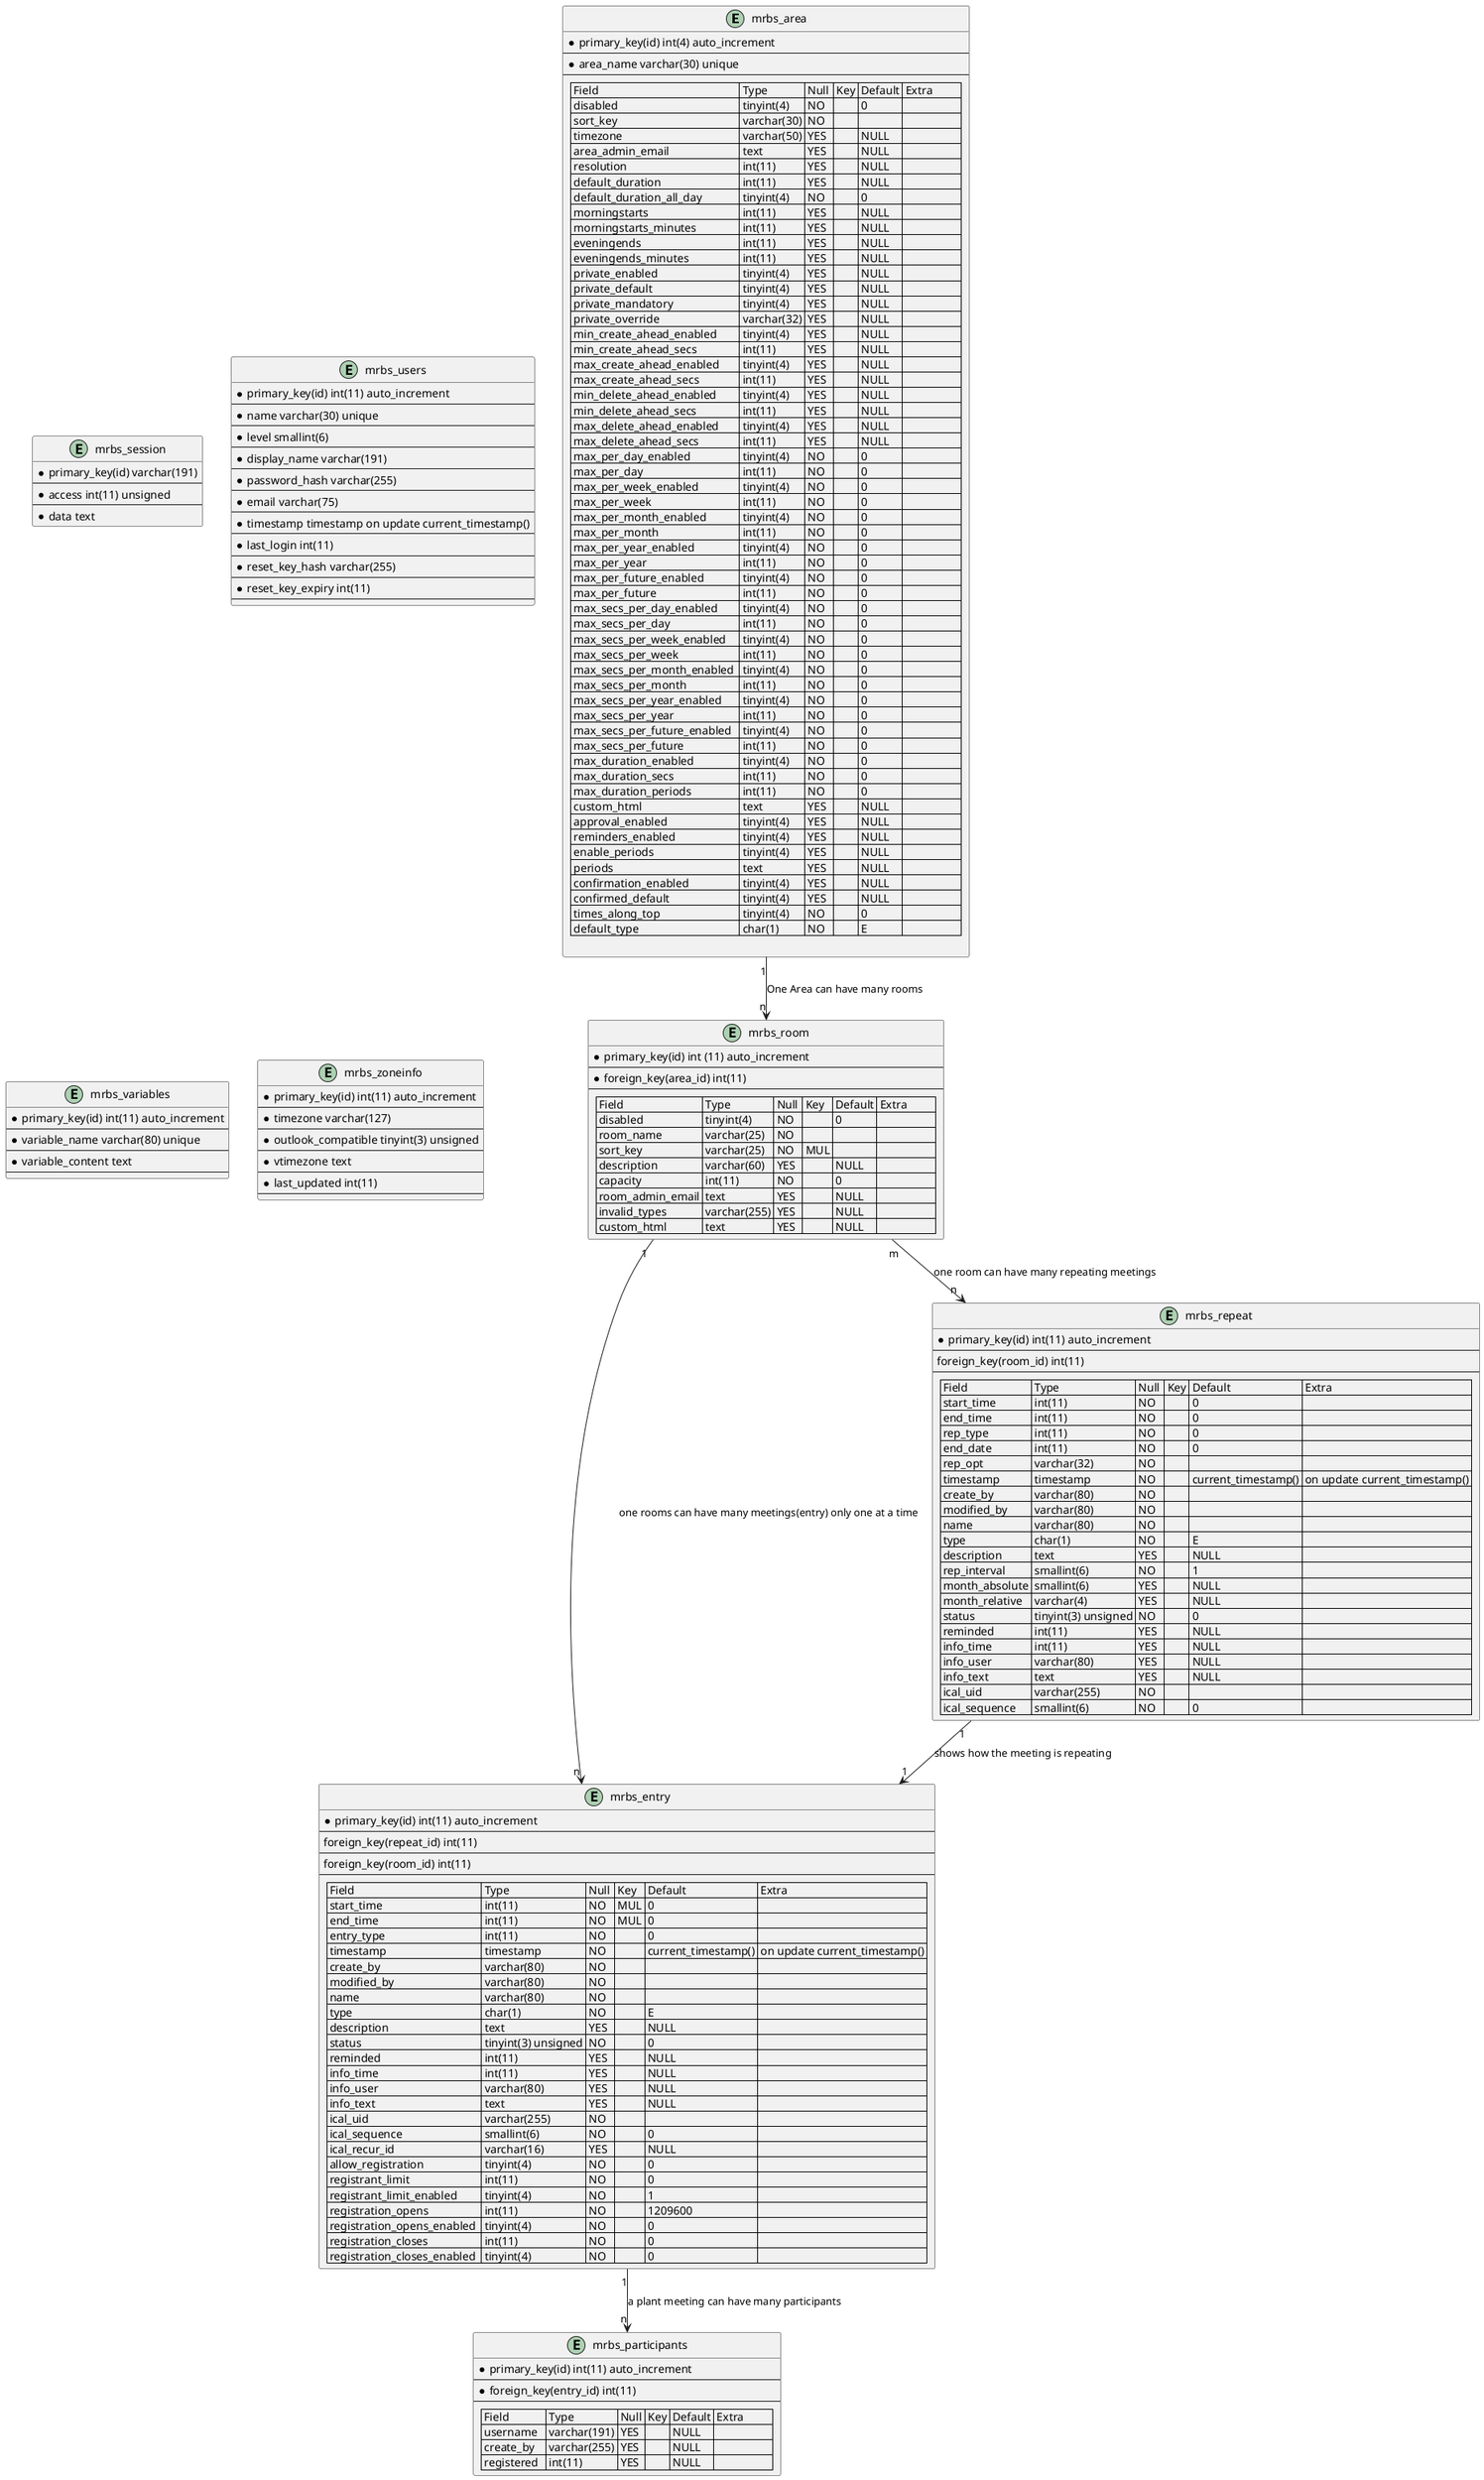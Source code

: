 @startuml
'table mrbs_area ##
entity mrbs_area {
* primary_key(id) int(4) auto_increment
--
* area_name varchar(30) unique
--
| Field                       | Type        | Null | Key | Default | Extra          |
| disabled                    | tinyint(4)  | NO   |     | 0       |                |
| sort_key                    | varchar(30) | NO   |     |         |                |
| timezone                    | varchar(50) | YES  |     | NULL    |                |
| area_admin_email            | text        | YES  |     | NULL    |                |
| resolution                  | int(11)     | YES  |     | NULL    |                |
| default_duration            | int(11)     | YES  |     | NULL    |                |
| default_duration_all_day    | tinyint(4)  | NO   |     | 0       |                |
| morningstarts               | int(11)     | YES  |     | NULL    |                |
| morningstarts_minutes       | int(11)     | YES  |     | NULL    |                |
| eveningends                 | int(11)     | YES  |     | NULL    |                |
| eveningends_minutes         | int(11)     | YES  |     | NULL    |                |
| private_enabled             | tinyint(4)  | YES  |     | NULL    |                |
| private_default             | tinyint(4)  | YES  |     | NULL    |                |
| private_mandatory           | tinyint(4)  | YES  |     | NULL    |                |
| private_override            | varchar(32) | YES  |     | NULL    |                |
| min_create_ahead_enabled    | tinyint(4)  | YES  |     | NULL    |                |
| min_create_ahead_secs       | int(11)     | YES  |     | NULL    |                |
| max_create_ahead_enabled    | tinyint(4)  | YES  |     | NULL    |                |
| max_create_ahead_secs       | int(11)     | YES  |     | NULL    |                |
| min_delete_ahead_enabled    | tinyint(4)  | YES  |     | NULL    |                |
| min_delete_ahead_secs       | int(11)     | YES  |     | NULL    |                |
| max_delete_ahead_enabled    | tinyint(4)  | YES  |     | NULL    |                |
| max_delete_ahead_secs       | int(11)     | YES  |     | NULL    |                |
| max_per_day_enabled         | tinyint(4)  | NO   |     | 0       |                |
| max_per_day                 | int(11)     | NO   |     | 0       |                |
| max_per_week_enabled        | tinyint(4)  | NO   |     | 0       |                |
| max_per_week                | int(11)     | NO   |     | 0       |                |
| max_per_month_enabled       | tinyint(4)  | NO   |     | 0       |                |
| max_per_month               | int(11)     | NO   |     | 0       |                |
| max_per_year_enabled        | tinyint(4)  | NO   |     | 0       |                |
| max_per_year                | int(11)     | NO   |     | 0       |                |
| max_per_future_enabled      | tinyint(4)  | NO   |     | 0       |                |
| max_per_future              | int(11)     | NO   |     | 0       |                |
| max_secs_per_day_enabled    | tinyint(4)  | NO   |     | 0       |                |
| max_secs_per_day            | int(11)     | NO   |     | 0       |                |
| max_secs_per_week_enabled   | tinyint(4)  | NO   |     | 0       |                |
| max_secs_per_week           | int(11)     | NO   |     | 0       |                |
| max_secs_per_month_enabled  | tinyint(4)  | NO   |     | 0       |                |
| max_secs_per_month          | int(11)     | NO   |     | 0       |                |
| max_secs_per_year_enabled   | tinyint(4)  | NO   |     | 0       |                |
| max_secs_per_year           | int(11)     | NO   |     | 0       |                |
| max_secs_per_future_enabled | tinyint(4)  | NO   |     | 0       |                |
| max_secs_per_future         | int(11)     | NO   |     | 0       |                |
| max_duration_enabled        | tinyint(4)  | NO   |     | 0       |                |
| max_duration_secs           | int(11)     | NO   |     | 0       |                |
| max_duration_periods        | int(11)     | NO   |     | 0       |                |
| custom_html                 | text        | YES  |     | NULL    |                |
| approval_enabled            | tinyint(4)  | YES  |     | NULL    |                |
| reminders_enabled           | tinyint(4)  | YES  |     | NULL    |                |
| enable_periods              | tinyint(4)  | YES  |     | NULL    |                |
| periods                     | text        | YES  |     | NULL    |                |
| confirmation_enabled        | tinyint(4)  | YES  |     | NULL    |                |
| confirmed_default           | tinyint(4)  | YES  |     | NULL    |                |
| times_along_top             | tinyint(4)  | NO   |     | 0       |                |
| default_type                | char(1)     | NO   |     | E       |                |

}
' table mrbs_room ##
entity mrbs_room {
* primary_key(id) int (11) auto_increment
--
* foreign_key(area_id) int(11)
--
| Field            | Type         | Null | Key | Default | Extra          |
| disabled         | tinyint(4)   | NO   |     | 0       |                |
| room_name        | varchar(25)  | NO   |     |         |                |
| sort_key         | varchar(25)  | NO   | MUL |         |                |
| description      | varchar(60)  | YES  |     | NULL    |                |
| capacity         | int(11)      | NO   |     | 0       |                |
| room_admin_email | text         | YES  |     | NULL    |                |
| invalid_types    | varchar(255) | YES  |     | NULL    |                |
| custom_html      | text         | YES  |     | NULL    |                |
}
' table mrbs_entry ##
entity mrbs_entry {
* primary_key(id) int(11) auto_increment
--
foreign_key(repeat_id) int(11)
--
foreign_key(room_id) int(11)
--
| Field                       | Type                | Null | Key | Default             | Extra                         |
| start_time                  | int(11)             | NO   | MUL | 0                   |                               |
| end_time                    | int(11)             | NO   | MUL | 0                   |                               |
| entry_type                  | int(11)             | NO   |     | 0                   |                               |
| timestamp                   | timestamp           | NO   |     | current_timestamp() | on update current_timestamp() |
| create_by                   | varchar(80)         | NO   |     |                     |                               |
| modified_by                 | varchar(80)         | NO   |     |                     |                               |
| name                        | varchar(80)         | NO   |     |                     |                               |
| type                        | char(1)             | NO   |     | E                   |                               |
| description                 | text                | YES  |     | NULL                |                               |
| status                      | tinyint(3) unsigned | NO   |     | 0                   |                               |
| reminded                    | int(11)             | YES  |     | NULL                |                               |
| info_time                   | int(11)             | YES  |     | NULL                |                               |
| info_user                   | varchar(80)         | YES  |     | NULL                |                               |
| info_text                   | text                | YES  |     | NULL                |                               |
| ical_uid                    | varchar(255)        | NO   |     |                     |                               |
| ical_sequence               | smallint(6)         | NO   |     | 0                   |                               |
| ical_recur_id               | varchar(16)         | YES  |     | NULL                |                               |
| allow_registration          | tinyint(4)          | NO   |     | 0                   |                               |
| registrant_limit            | int(11)             | NO   |     | 0                   |                               |
| registrant_limit_enabled    | tinyint(4)          | NO   |     | 1                   |                               |
| registration_opens          | int(11)             | NO   |     | 1209600             |                               |
| registration_opens_enabled  | tinyint(4)          | NO   |     | 0                   |                               |
| registration_closes         | int(11)             | NO   |     | 0                   |                               |
| registration_closes_enabled | tinyint(4)          | NO   |     | 0                   |                               |
}
' table mrbs_repeat ##
entity mrbs_repeat {
* primary_key(id) int(11) auto_increment
--
foreign_key(room_id) int(11)
--
| Field          | Type                | Null | Key | Default             | Extra                         |
| start_time     | int(11)             | NO   |     | 0                   |                               |
| end_time       | int(11)             | NO   |     | 0                   |                               |
| rep_type       | int(11)             | NO   |     | 0                   |                               |
| end_date       | int(11)             | NO   |     | 0                   |                               |
| rep_opt        | varchar(32)         | NO   |     |                     |                               |
| timestamp      | timestamp           | NO   |     | current_timestamp() | on update current_timestamp() |
| create_by      | varchar(80)         | NO   |     |                     |                               |
| modified_by    | varchar(80)         | NO   |     |                     |                               |
| name           | varchar(80)         | NO   |     |                     |                               |
| type           | char(1)             | NO   |     | E                   |                               |
| description    | text                | YES  |     | NULL                |                               |
| rep_interval   | smallint(6)         | NO   |     | 1                   |                               |
| month_absolute | smallint(6)         | YES  |     | NULL                |                               |
| month_relative | varchar(4)          | YES  |     | NULL                |                               |
| status         | tinyint(3) unsigned | NO   |     | 0                   |                               |
| reminded       | int(11)             | YES  |     | NULL                |                               |
| info_time      | int(11)             | YES  |     | NULL                |                               |
| info_user      | varchar(80)         | YES  |     | NULL                |                               |
| info_text      | text                | YES  |     | NULL                |                               |
| ical_uid       | varchar(255)        | NO   |     |                     |                               |
| ical_sequence  | smallint(6)         | NO   |     | 0                   |                               |
}
' table mrbs_participants ##
entity mrbs_participants {
* primary_key(id) int(11) auto_increment
--
* foreign_key(entry_id) int(11)
--
| Field      | Type         | Null | Key | Default | Extra          |
| username   | varchar(191) | YES  |     | NULL    |                |
| create_by  | varchar(255) | YES  |     | NULL    |                |
| registered | int(11)      | YES  |     | NULL    |                |
}
' table mrbs_sesion ##
entity mrbs_session {
* primary_key(id) varchar(191)
--
* access int(11) unsigned
--
* data text
}
' table mrbs_users ##
entity mrbs_users {
* primary_key(id) int(11) auto_increment
--
* name varchar(30) unique
--
* level smallint(6)
--
* display_name varchar(191)
--
* password_hash varchar(255)
--
* email varchar(75)
--
* timestamp timestamp on update current_timestamp()
--
* last_login int(11)
--
* reset_key_hash varchar(255)
--
* reset_key_expiry int(11)
--
}
' table mrbs_variables ##
entity mrbs_variables {
* primary_key(id) int(11) auto_increment
--
* variable_name varchar(80) unique
--
* variable_content text
--
}
' tabelmrbs_zoneinfo
entity mrbs_zoneinfo {
* primary_key(id) int(11) auto_increment
--
* timezone varchar(127)
--
* outlook_compatible tinyint(3) unsigned
--
* vtimezone text
--
* last_updated int(11)
--
}

' Beziehungen der tabellen
mrbs_area"1"  --> "n" mrbs_room : "One Area can have many rooms"
mrbs_room "1" --> "n" mrbs_entry : "one rooms can have many meetings(entry) only one at a time"
mrbs_room "m" --> "n" mrbs_repeat : "one room can have many repeating meetings"
mrbs_entry "1" --> "n" mrbs_participants : "a plant meeting can have many participants"
mrbs_repeat "1" --> "1" mrbs_entry : "shows how the meeting is repeating"
@enduml